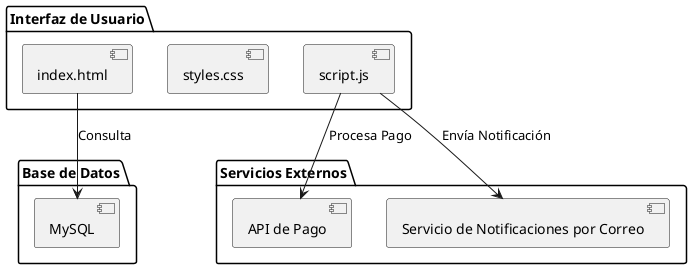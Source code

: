 @startuml

package "Interfaz de Usuario" {
    [index.html]
    [styles.css]
    [script.js]
}

package "Base de Datos" {
    [MySQL]
}

package "Servicios Externos" {
    [API de Pago]
    [Servicio de Notificaciones por Correo]
}

[index.html] --> [MySQL] : "Consulta"
[script.js] --> [API de Pago] : "Procesa Pago"
[script.js] --> [Servicio de Notificaciones por Correo] : "Envía Notificación"

@enduml



